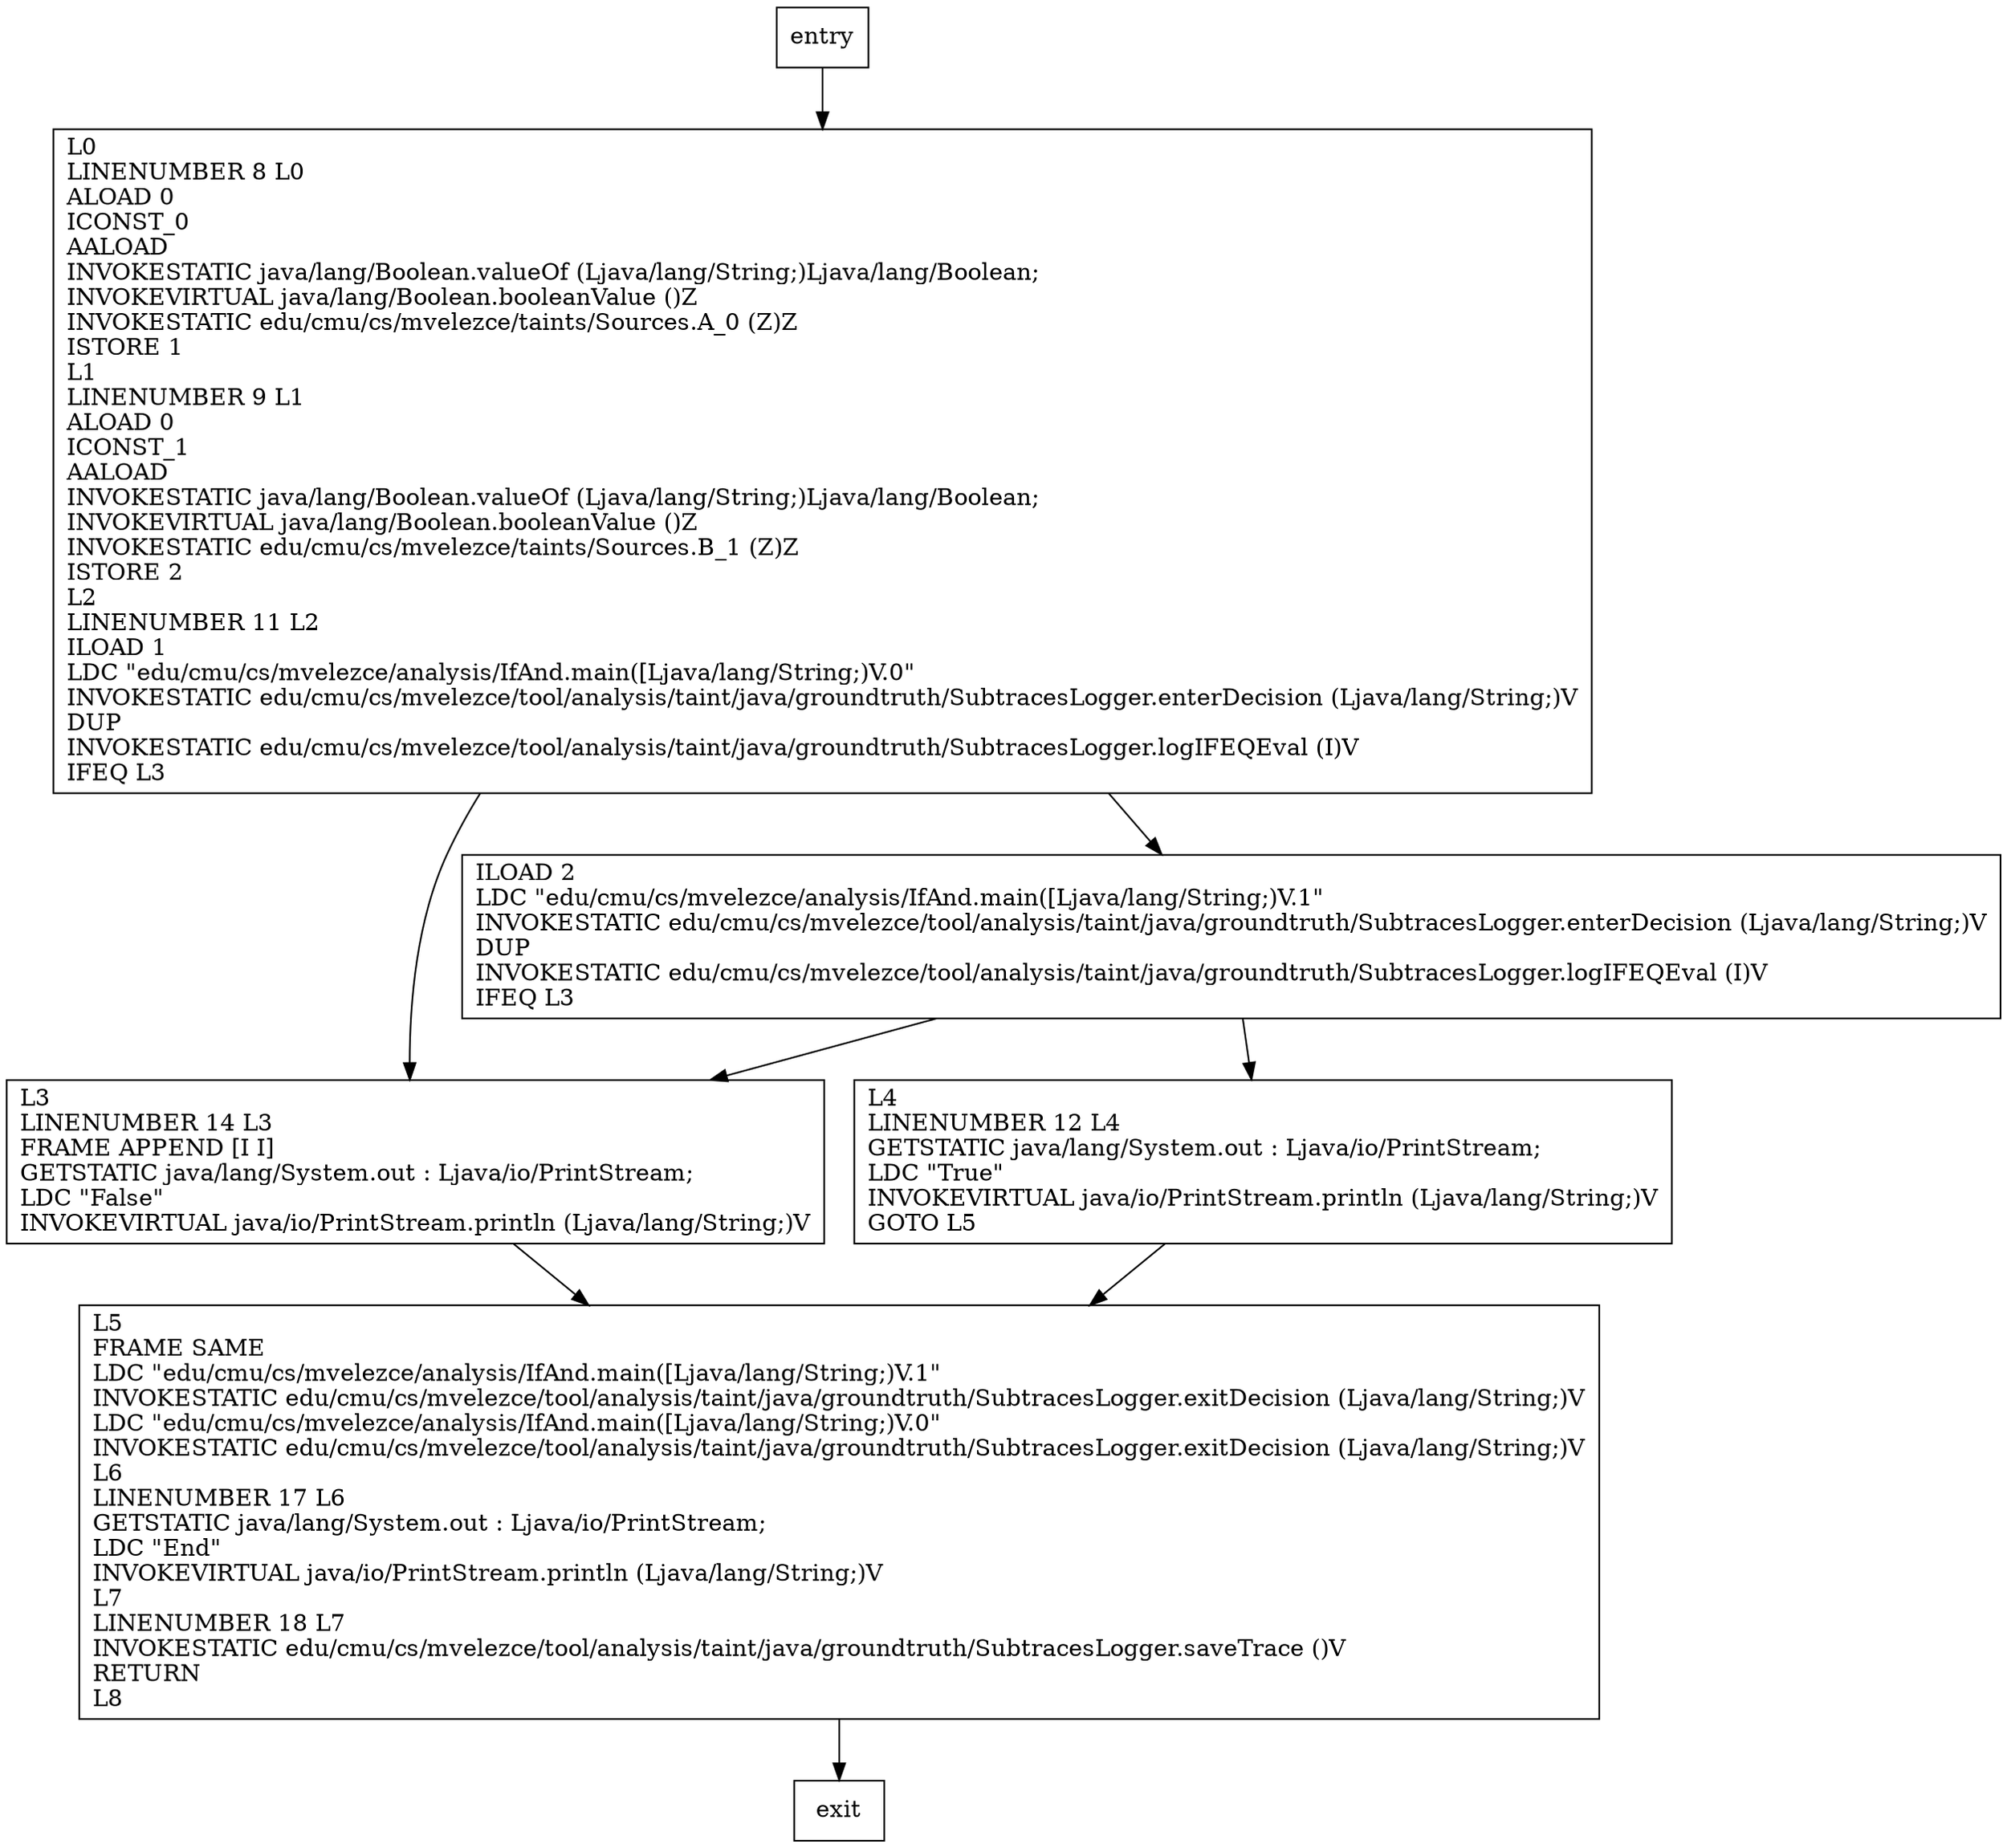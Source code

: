 digraph main {
node [shape=record];
1653582058 [label="L5\lFRAME SAME\lLDC \"edu/cmu/cs/mvelezce/analysis/IfAnd.main([Ljava/lang/String;)V.1\"\lINVOKESTATIC edu/cmu/cs/mvelezce/tool/analysis/taint/java/groundtruth/SubtracesLogger.exitDecision (Ljava/lang/String;)V\lLDC \"edu/cmu/cs/mvelezce/analysis/IfAnd.main([Ljava/lang/String;)V.0\"\lINVOKESTATIC edu/cmu/cs/mvelezce/tool/analysis/taint/java/groundtruth/SubtracesLogger.exitDecision (Ljava/lang/String;)V\lL6\lLINENUMBER 17 L6\lGETSTATIC java/lang/System.out : Ljava/io/PrintStream;\lLDC \"End\"\lINVOKEVIRTUAL java/io/PrintStream.println (Ljava/lang/String;)V\lL7\lLINENUMBER 18 L7\lINVOKESTATIC edu/cmu/cs/mvelezce/tool/analysis/taint/java/groundtruth/SubtracesLogger.saveTrace ()V\lRETURN\lL8\l"];
729876218 [label="L0\lLINENUMBER 8 L0\lALOAD 0\lICONST_0\lAALOAD\lINVOKESTATIC java/lang/Boolean.valueOf (Ljava/lang/String;)Ljava/lang/Boolean;\lINVOKEVIRTUAL java/lang/Boolean.booleanValue ()Z\lINVOKESTATIC edu/cmu/cs/mvelezce/taints/Sources.A_0 (Z)Z\lISTORE 1\lL1\lLINENUMBER 9 L1\lALOAD 0\lICONST_1\lAALOAD\lINVOKESTATIC java/lang/Boolean.valueOf (Ljava/lang/String;)Ljava/lang/Boolean;\lINVOKEVIRTUAL java/lang/Boolean.booleanValue ()Z\lINVOKESTATIC edu/cmu/cs/mvelezce/taints/Sources.B_1 (Z)Z\lISTORE 2\lL2\lLINENUMBER 11 L2\lILOAD 1\lLDC \"edu/cmu/cs/mvelezce/analysis/IfAnd.main([Ljava/lang/String;)V.0\"\lINVOKESTATIC edu/cmu/cs/mvelezce/tool/analysis/taint/java/groundtruth/SubtracesLogger.enterDecision (Ljava/lang/String;)V\lDUP\lINVOKESTATIC edu/cmu/cs/mvelezce/tool/analysis/taint/java/groundtruth/SubtracesLogger.logIFEQEval (I)V\lIFEQ L3\l"];
1100660981 [label="L4\lLINENUMBER 12 L4\lGETSTATIC java/lang/System.out : Ljava/io/PrintStream;\lLDC \"True\"\lINVOKEVIRTUAL java/io/PrintStream.println (Ljava/lang/String;)V\lGOTO L5\l"];
979672986 [label="L3\lLINENUMBER 14 L3\lFRAME APPEND [I I]\lGETSTATIC java/lang/System.out : Ljava/io/PrintStream;\lLDC \"False\"\lINVOKEVIRTUAL java/io/PrintStream.println (Ljava/lang/String;)V\l"];
1474753609 [label="ILOAD 2\lLDC \"edu/cmu/cs/mvelezce/analysis/IfAnd.main([Ljava/lang/String;)V.1\"\lINVOKESTATIC edu/cmu/cs/mvelezce/tool/analysis/taint/java/groundtruth/SubtracesLogger.enterDecision (Ljava/lang/String;)V\lDUP\lINVOKESTATIC edu/cmu/cs/mvelezce/tool/analysis/taint/java/groundtruth/SubtracesLogger.logIFEQEval (I)V\lIFEQ L3\l"];
entry;
exit;
1653582058 -> exit;
entry -> 729876218;
729876218 -> 979672986;
729876218 -> 1474753609;
1100660981 -> 1653582058;
979672986 -> 1653582058;
1474753609 -> 1100660981;
1474753609 -> 979672986;
}
